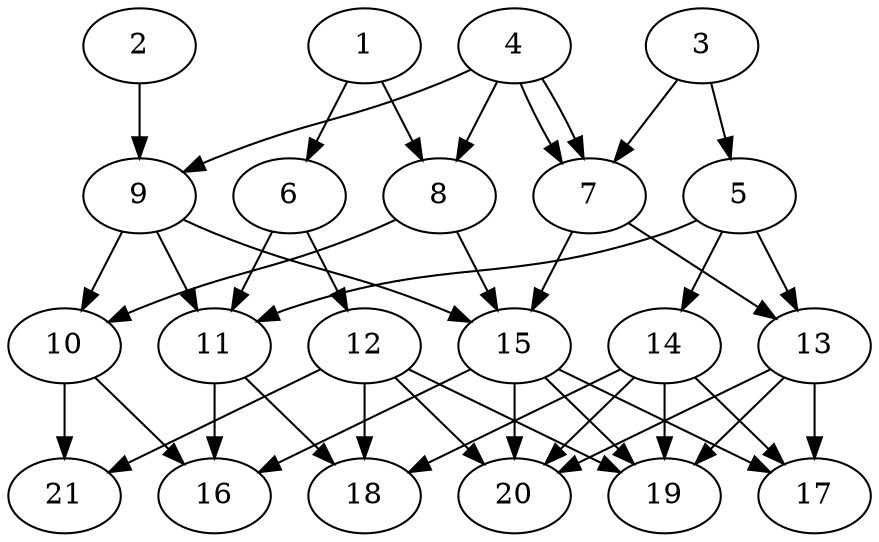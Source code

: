 // DAG (tier=2-normal, mode=data, n=21, ccr=0.418, fat=0.586, density=0.588, regular=0.551, jump=0.142, mindata=2097152, maxdata=16777216)
// DAG automatically generated by daggen at Sun Aug 24 16:33:33 2025
// /home/ermia/Project/Environments/daggen/bin/daggen --dot --ccr 0.418 --fat 0.586 --regular 0.551 --density 0.588 --jump 0.142 --mindata 2097152 --maxdata 16777216 -n 21 
digraph G {
  1 [size="21235520592506436", alpha="0.16", expect_size="10617760296253218"]
  1 -> 6 [size ="403210934157312"]
  1 -> 8 [size ="403210934157312"]
  2 [size="35784138308362200", alpha="0.07", expect_size="17892069154181100"]
  2 -> 9 [size ="1215218180947968"]
  3 [size="1494602412365854976", alpha="0.14", expect_size="747301206182927488"]
  3 -> 5 [size ="1504011144396800"]
  3 -> 7 [size ="1504011144396800"]
  4 [size="114205736646120432", alpha="0.10", expect_size="57102868323060216"]
  4 -> 7 [size ="2043807843483648"]
  4 -> 7 [size ="2043807843483648"]
  4 -> 8 [size ="2043807843483648"]
  4 -> 9 [size ="2043807843483648"]
  5 [size="816632696212708917248", alpha="0.08", expect_size="408316348106354458624"]
  5 -> 11 [size ="698942039785472"]
  5 -> 13 [size ="698942039785472"]
  5 -> 14 [size ="698942039785472"]
  6 [size="43560386607830840", alpha="0.14", expect_size="21780193303915420"]
  6 -> 11 [size ="1213199714091008"]
  6 -> 12 [size ="1213199714091008"]
  7 [size="3492149099723912904704", alpha="0.05", expect_size="1746074549861956452352"]
  7 -> 13 [size ="1841415688552448"]
  7 -> 15 [size ="1841415688552448"]
  8 [size="105265300984974802944", alpha="0.10", expect_size="52632650492487401472"]
  8 -> 10 [size ="178352887431168"]
  8 -> 15 [size ="178352887431168"]
  9 [size="715035273004457856", alpha="0.03", expect_size="357517636502228928"]
  9 -> 10 [size ="613084779511808"]
  9 -> 11 [size ="613084779511808"]
  9 -> 15 [size ="613084779511808"]
  10 [size="27503337960155740", alpha="0.10", expect_size="13751668980077870"]
  10 -> 16 [size ="1200521952100352"]
  10 -> 21 [size ="1200521952100352"]
  11 [size="20286202263128320", alpha="0.09", expect_size="10143101131564160"]
  11 -> 16 [size ="707082152050688"]
  11 -> 18 [size ="707082152050688"]
  12 [size="5104351199432032", alpha="0.14", expect_size="2552175599716016"]
  12 -> 18 [size ="232534101196800"]
  12 -> 19 [size ="232534101196800"]
  12 -> 20 [size ="232534101196800"]
  12 -> 21 [size ="232534101196800"]
  13 [size="13595559189485130", alpha="0.02", expect_size="6797779594742565"]
  13 -> 17 [size ="500206688796672"]
  13 -> 19 [size ="500206688796672"]
  13 -> 20 [size ="500206688796672"]
  14 [size="73856442185339904", alpha="0.15", expect_size="36928221092669952"]
  14 -> 17 [size ="1667975723614208"]
  14 -> 18 [size ="1667975723614208"]
  14 -> 19 [size ="1667975723614208"]
  14 -> 20 [size ="1667975723614208"]
  15 [size="118006630565543936000", alpha="0.07", expect_size="59003315282771968000"]
  15 -> 16 [size ="192469060812800"]
  15 -> 17 [size ="192469060812800"]
  15 -> 19 [size ="192469060812800"]
  15 -> 20 [size ="192469060812800"]
  16 [size="176605315625371303936", alpha="0.14", expect_size="88302657812685651968"]
  17 [size="555489512187059840", alpha="0.03", expect_size="277744756093529920"]
  18 [size="796690455018941824", alpha="0.19", expect_size="398345227509470912"]
  19 [size="69496052475585936", alpha="0.19", expect_size="34748026237792968"]
  20 [size="1804616559717192", alpha="0.09", expect_size="902308279858596"]
  21 [size="60697873555994504", alpha="0.11", expect_size="30348936777997252"]
}
